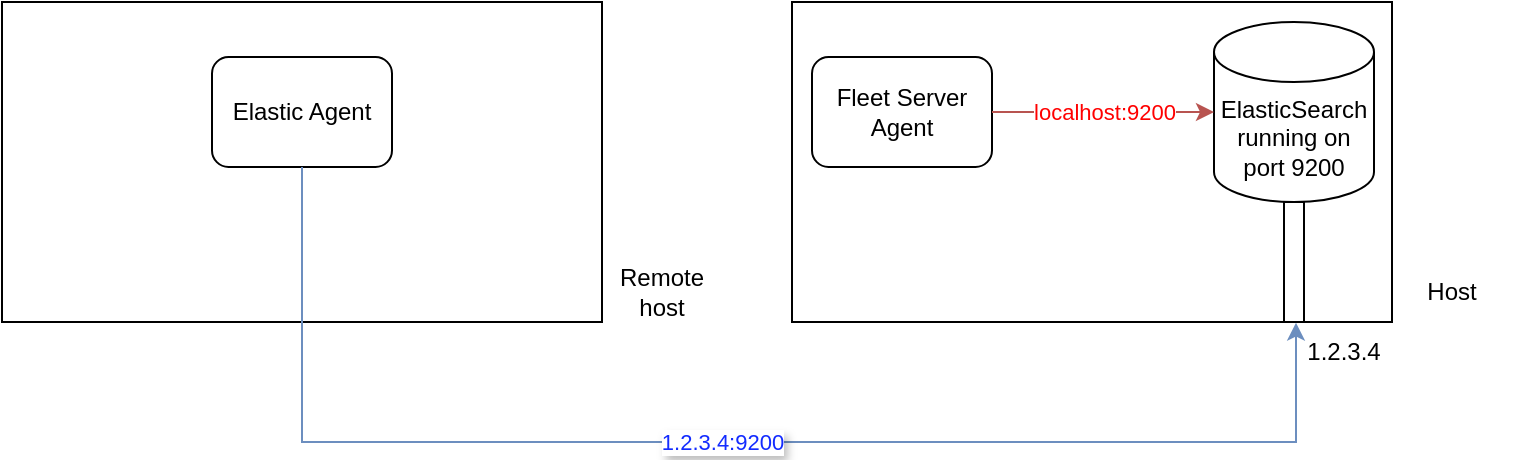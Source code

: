 <mxfile version="24.2.3" type="device">
  <diagram name="Página-1" id="N51lIz6SM3mKDa3Fnw8Z">
    <mxGraphModel dx="1002" dy="569" grid="1" gridSize="10" guides="1" tooltips="1" connect="1" arrows="1" fold="1" page="1" pageScale="1" pageWidth="827" pageHeight="1169" math="0" shadow="0">
      <root>
        <mxCell id="0" />
        <mxCell id="1" parent="0" />
        <mxCell id="McLCSUHy8EXOlEv86t-H-2" value="Host" style="text;html=1;align=center;verticalAlign=middle;whiteSpace=wrap;rounded=0;" vertex="1" parent="1">
          <mxGeometry x="710" y="310" width="60" height="30" as="geometry" />
        </mxCell>
        <mxCell id="McLCSUHy8EXOlEv86t-H-3" value="ElasticSearch running on port 9200" style="shape=cylinder3;whiteSpace=wrap;html=1;boundedLbl=1;backgroundOutline=1;size=15;" vertex="1" parent="1">
          <mxGeometry x="621" y="190" width="80" height="90" as="geometry" />
        </mxCell>
        <mxCell id="McLCSUHy8EXOlEv86t-H-4" value="Fleet Server Agent" style="rounded=1;whiteSpace=wrap;html=1;" vertex="1" parent="1">
          <mxGeometry x="420" y="207.5" width="90" height="55" as="geometry" />
        </mxCell>
        <mxCell id="McLCSUHy8EXOlEv86t-H-5" value="Elastic Agent" style="rounded=1;whiteSpace=wrap;html=1;" vertex="1" parent="1">
          <mxGeometry x="120" y="207.5" width="90" height="55" as="geometry" />
        </mxCell>
        <mxCell id="McLCSUHy8EXOlEv86t-H-6" value="" style="rounded=0;whiteSpace=wrap;html=1;fillColor=none;" vertex="1" parent="1">
          <mxGeometry x="410" y="180" width="300" height="160" as="geometry" />
        </mxCell>
        <mxCell id="McLCSUHy8EXOlEv86t-H-7" value="localhost:9200" style="edgeStyle=orthogonalEdgeStyle;rounded=0;orthogonalLoop=1;jettySize=auto;html=1;entryX=0;entryY=0.5;entryDx=0;entryDy=0;entryPerimeter=0;fillColor=#f8cecc;strokeColor=#b85450;fontColor=#ff0000;" edge="1" parent="1" source="McLCSUHy8EXOlEv86t-H-4" target="McLCSUHy8EXOlEv86t-H-3">
          <mxGeometry relative="1" as="geometry" />
        </mxCell>
        <mxCell id="McLCSUHy8EXOlEv86t-H-9" value="" style="rounded=0;whiteSpace=wrap;html=1;fillColor=none;" vertex="1" parent="1">
          <mxGeometry x="15" y="180" width="300" height="160" as="geometry" />
        </mxCell>
        <mxCell id="McLCSUHy8EXOlEv86t-H-10" value="Remote host" style="text;html=1;align=center;verticalAlign=middle;whiteSpace=wrap;rounded=0;" vertex="1" parent="1">
          <mxGeometry x="315" y="310" width="60" height="30" as="geometry" />
        </mxCell>
        <mxCell id="McLCSUHy8EXOlEv86t-H-11" value="1.2.3.4:9200" style="edgeStyle=orthogonalEdgeStyle;rounded=0;orthogonalLoop=1;jettySize=auto;html=1;entryX=0.84;entryY=1.002;entryDx=0;entryDy=0;entryPerimeter=0;textShadow=1;fillColor=#dae8fc;strokeColor=#6c8ebf;fontColor=#142CFF;" edge="1" parent="1" source="McLCSUHy8EXOlEv86t-H-5" target="McLCSUHy8EXOlEv86t-H-6">
          <mxGeometry relative="1" as="geometry">
            <Array as="points">
              <mxPoint x="165" y="400" />
              <mxPoint x="662" y="400" />
            </Array>
          </mxGeometry>
        </mxCell>
        <mxCell id="McLCSUHy8EXOlEv86t-H-15" value="" style="rounded=0;whiteSpace=wrap;html=1;" vertex="1" parent="1">
          <mxGeometry x="656" y="280" width="10" height="60" as="geometry" />
        </mxCell>
        <mxCell id="McLCSUHy8EXOlEv86t-H-16" value="1.2.3.4" style="text;html=1;align=center;verticalAlign=middle;whiteSpace=wrap;rounded=0;" vertex="1" parent="1">
          <mxGeometry x="656" y="340" width="60" height="30" as="geometry" />
        </mxCell>
      </root>
    </mxGraphModel>
  </diagram>
</mxfile>
